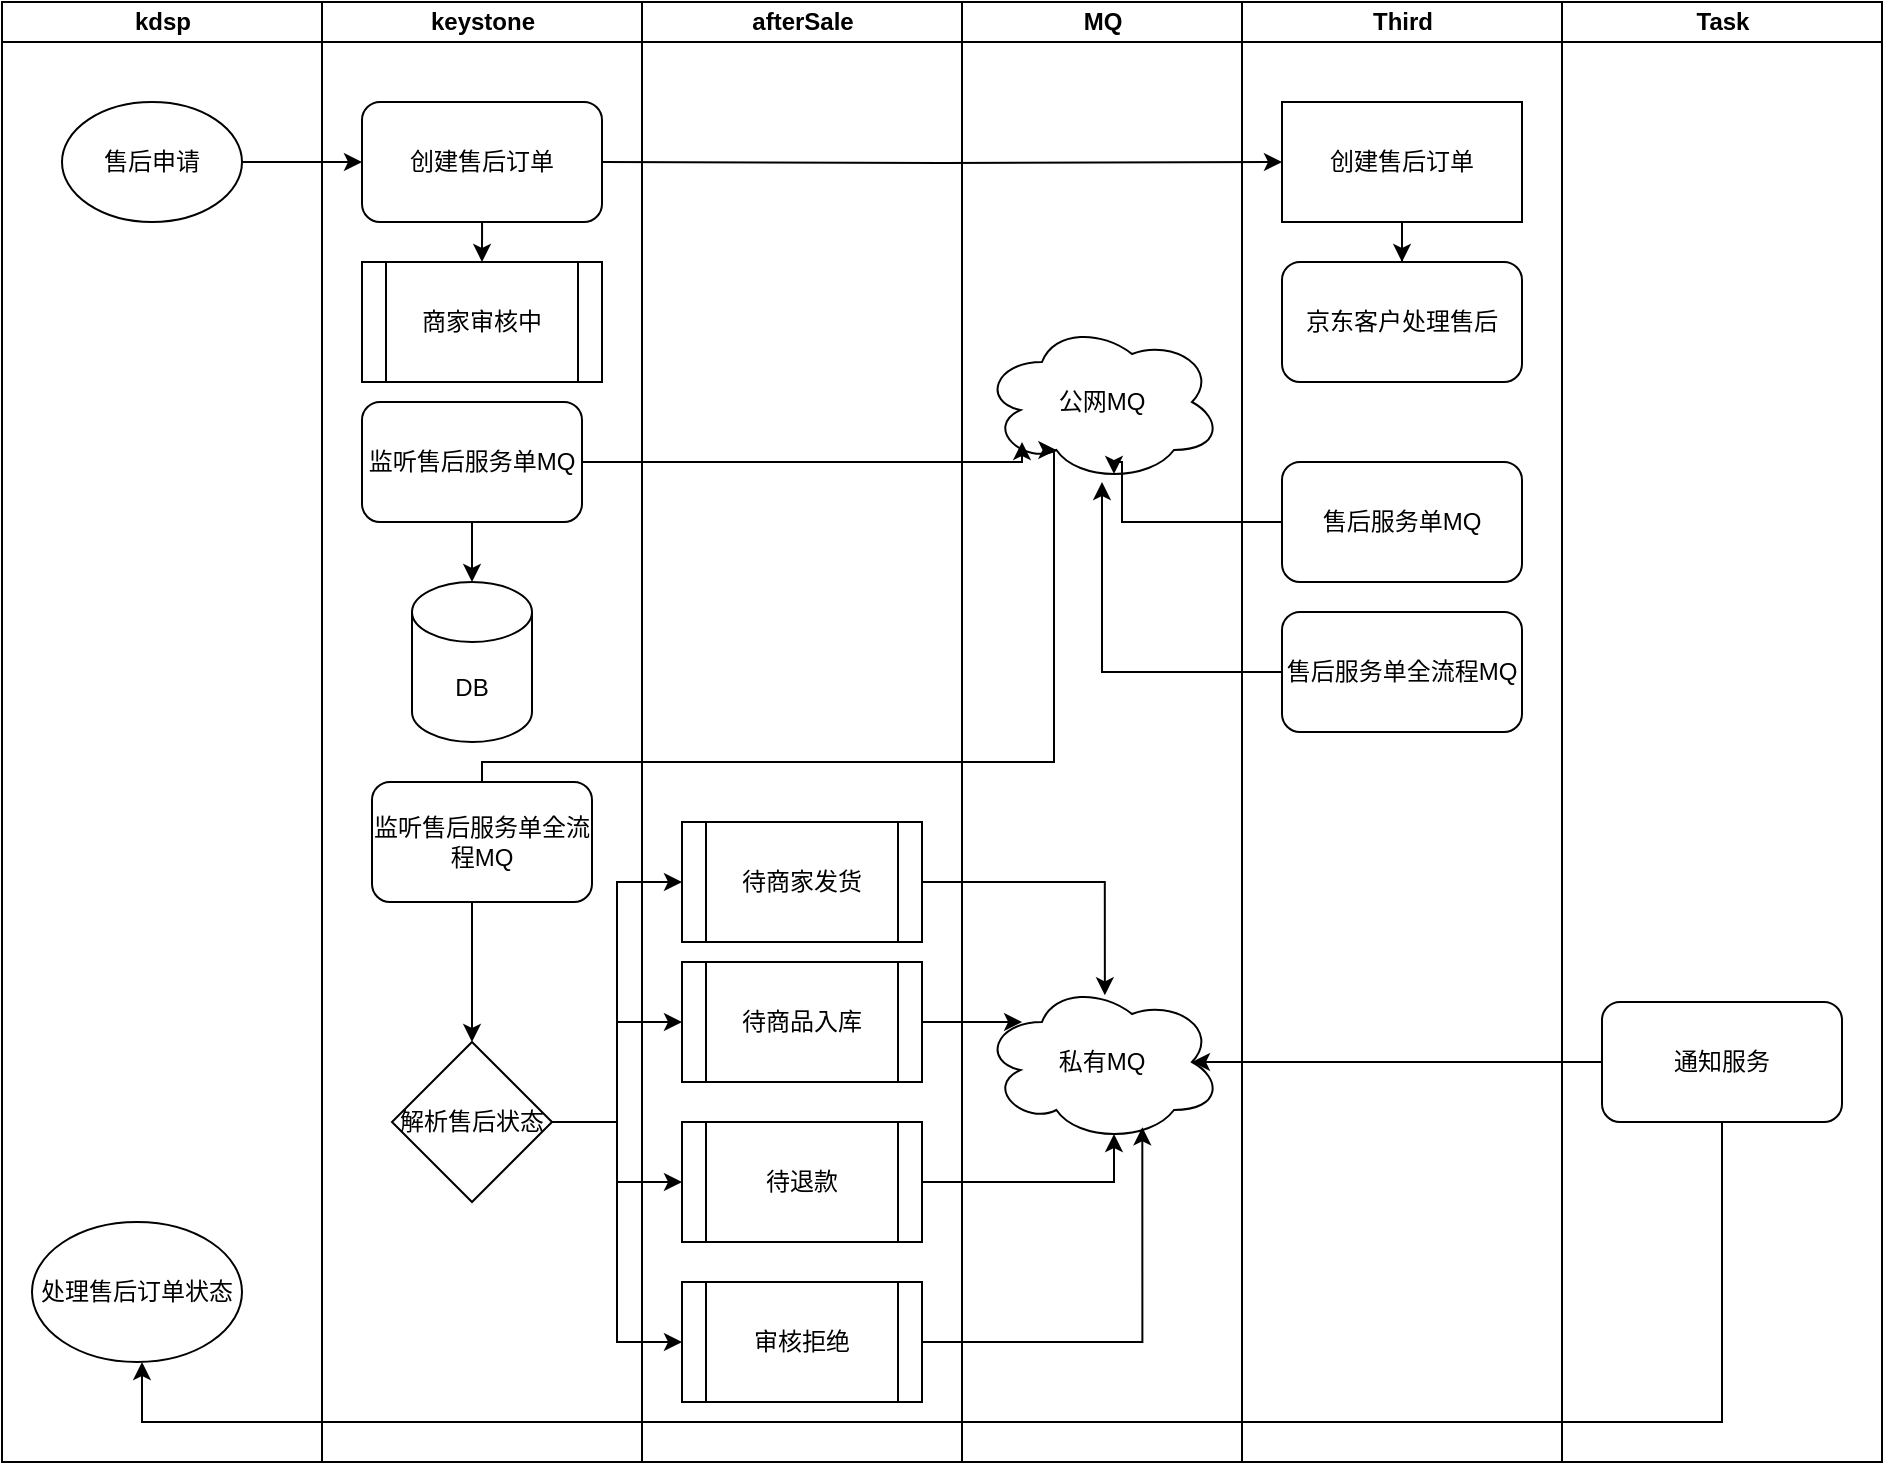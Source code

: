 <mxfile version="17.1.3" type="github"><diagram name="Page-1" id="74e2e168-ea6b-b213-b513-2b3c1d86103e"><mxGraphModel dx="949" dy="471" grid="1" gridSize="10" guides="1" tooltips="1" connect="1" arrows="1" fold="1" page="1" pageScale="1" pageWidth="1100" pageHeight="850" background="none" math="0" shadow="0"><root><mxCell id="0"/><mxCell id="1" parent="0"/><mxCell id="Qr9sjmGaXxBOozOUt11O-4" value="MQ" style="swimlane;html=1;startSize=20;" vertex="1" parent="1"><mxGeometry x="1140" y="60" width="140" height="730" as="geometry"><mxRectangle x="480" y="20" width="30" height="730" as="alternateBounds"/></mxGeometry></mxCell><mxCell id="77e6c97f196da883-4" value="afterSale" style="swimlane;html=1;startSize=20;" parent="Qr9sjmGaXxBOozOUt11O-4" vertex="1"><mxGeometry x="-160" width="160" height="730" as="geometry"/></mxCell><mxCell id="Qr9sjmGaXxBOozOUt11O-60" value="待商品入库" style="shape=process;whiteSpace=wrap;html=1;backgroundOutline=1;shadow=0;" vertex="1" parent="77e6c97f196da883-4"><mxGeometry x="20" y="480" width="120" height="60" as="geometry"/></mxCell><mxCell id="Qr9sjmGaXxBOozOUt11O-61" value="待退款" style="shape=process;whiteSpace=wrap;html=1;backgroundOutline=1;shadow=0;" vertex="1" parent="77e6c97f196da883-4"><mxGeometry x="20" y="560" width="120" height="60" as="geometry"/></mxCell><mxCell id="Qr9sjmGaXxBOozOUt11O-62" value="审核拒绝" style="shape=process;whiteSpace=wrap;html=1;backgroundOutline=1;shadow=0;" vertex="1" parent="77e6c97f196da883-4"><mxGeometry x="20" y="640" width="120" height="60" as="geometry"/></mxCell><mxCell id="Qr9sjmGaXxBOozOUt11O-63" value="待商家发货" style="shape=process;whiteSpace=wrap;html=1;backgroundOutline=1;shadow=0;" vertex="1" parent="77e6c97f196da883-4"><mxGeometry x="20" y="410" width="120" height="60" as="geometry"/></mxCell><mxCell id="Qr9sjmGaXxBOozOUt11O-55" value="公网MQ" style="ellipse;shape=cloud;whiteSpace=wrap;html=1;shadow=0;" vertex="1" parent="Qr9sjmGaXxBOozOUt11O-4"><mxGeometry x="10" y="160" width="120" height="80" as="geometry"/></mxCell><mxCell id="Qr9sjmGaXxBOozOUt11O-68" value="私有MQ" style="ellipse;shape=cloud;whiteSpace=wrap;html=1;shadow=0;" vertex="1" parent="Qr9sjmGaXxBOozOUt11O-4"><mxGeometry x="10" y="490" width="120" height="80" as="geometry"/></mxCell><mxCell id="Qr9sjmGaXxBOozOUt11O-69" style="edgeStyle=orthogonalEdgeStyle;rounded=0;orthogonalLoop=1;jettySize=auto;html=1;entryX=0.512;entryY=0.083;entryDx=0;entryDy=0;entryPerimeter=0;" edge="1" parent="Qr9sjmGaXxBOozOUt11O-4" source="Qr9sjmGaXxBOozOUt11O-63" target="Qr9sjmGaXxBOozOUt11O-68"><mxGeometry relative="1" as="geometry"/></mxCell><mxCell id="Qr9sjmGaXxBOozOUt11O-70" style="edgeStyle=orthogonalEdgeStyle;rounded=0;orthogonalLoop=1;jettySize=auto;html=1;entryX=0.167;entryY=0.25;entryDx=0;entryDy=0;entryPerimeter=0;" edge="1" parent="Qr9sjmGaXxBOozOUt11O-4" source="Qr9sjmGaXxBOozOUt11O-60" target="Qr9sjmGaXxBOozOUt11O-68"><mxGeometry relative="1" as="geometry"/></mxCell><mxCell id="Qr9sjmGaXxBOozOUt11O-71" style="edgeStyle=orthogonalEdgeStyle;rounded=0;orthogonalLoop=1;jettySize=auto;html=1;entryX=0.55;entryY=0.95;entryDx=0;entryDy=0;entryPerimeter=0;" edge="1" parent="Qr9sjmGaXxBOozOUt11O-4" source="Qr9sjmGaXxBOozOUt11O-61" target="Qr9sjmGaXxBOozOUt11O-68"><mxGeometry relative="1" as="geometry"><Array as="points"><mxPoint x="76" y="590"/></Array></mxGeometry></mxCell><mxCell id="Qr9sjmGaXxBOozOUt11O-72" style="edgeStyle=orthogonalEdgeStyle;rounded=0;orthogonalLoop=1;jettySize=auto;html=1;entryX=0.668;entryY=0.908;entryDx=0;entryDy=0;entryPerimeter=0;" edge="1" parent="Qr9sjmGaXxBOozOUt11O-4" source="Qr9sjmGaXxBOozOUt11O-62" target="Qr9sjmGaXxBOozOUt11O-68"><mxGeometry relative="1" as="geometry"/></mxCell><mxCell id="77e6c97f196da883-3" value="keystone" style="swimlane;html=1;startSize=20;" parent="1" vertex="1"><mxGeometry x="820" y="60" width="160" height="730" as="geometry"/></mxCell><mxCell id="Qr9sjmGaXxBOozOUt11O-51" value="" style="edgeStyle=orthogonalEdgeStyle;rounded=0;orthogonalLoop=1;jettySize=auto;html=1;entryX=0.5;entryY=0;entryDx=0;entryDy=0;" edge="1" parent="77e6c97f196da883-3"><mxGeometry relative="1" as="geometry"><mxPoint x="80.04" y="105" as="sourcePoint"/><mxPoint x="80" y="130" as="targetPoint"/></mxGeometry></mxCell><mxCell id="Qr9sjmGaXxBOozOUt11O-39" value="" style="edgeStyle=orthogonalEdgeStyle;rounded=0;orthogonalLoop=1;jettySize=auto;html=1;entryX=0.5;entryY=0;entryDx=0;entryDy=0;entryPerimeter=0;" edge="1" parent="77e6c97f196da883-3" source="Qr9sjmGaXxBOozOUt11O-33" target="Qr9sjmGaXxBOozOUt11O-45"><mxGeometry relative="1" as="geometry"><mxPoint x="75" y="305" as="targetPoint"/></mxGeometry></mxCell><mxCell id="Qr9sjmGaXxBOozOUt11O-33" value="监听售后服务单MQ" style="rounded=1;whiteSpace=wrap;html=1;shadow=0;" vertex="1" parent="77e6c97f196da883-3"><mxGeometry x="20" y="200" width="110" height="60" as="geometry"/></mxCell><mxCell id="Qr9sjmGaXxBOozOUt11O-45" value="DB" style="shape=cylinder3;whiteSpace=wrap;html=1;boundedLbl=1;backgroundOutline=1;size=15;shadow=0;" vertex="1" parent="77e6c97f196da883-3"><mxGeometry x="45" y="290" width="60" height="80" as="geometry"/></mxCell><mxCell id="Qr9sjmGaXxBOozOUt11O-46" value="监听售后服务单全流程MQ" style="rounded=1;whiteSpace=wrap;html=1;shadow=0;" vertex="1" parent="77e6c97f196da883-3"><mxGeometry x="25" y="390" width="110" height="60" as="geometry"/></mxCell><mxCell id="Qr9sjmGaXxBOozOUt11O-53" value="&lt;span&gt;创建售后订单&lt;/span&gt;" style="rounded=1;whiteSpace=wrap;html=1;shadow=0;" vertex="1" parent="77e6c97f196da883-3"><mxGeometry x="20" y="50" width="120" height="60" as="geometry"/></mxCell><mxCell id="Qr9sjmGaXxBOozOUt11O-56" value="商家审核中" style="shape=process;whiteSpace=wrap;html=1;backgroundOutline=1;shadow=0;" vertex="1" parent="77e6c97f196da883-3"><mxGeometry x="20" y="130" width="120" height="60" as="geometry"/></mxCell><mxCell id="Qr9sjmGaXxBOozOUt11O-57" value="解析售后状态" style="rhombus;whiteSpace=wrap;html=1;shadow=0;" vertex="1" parent="77e6c97f196da883-3"><mxGeometry x="35" y="520" width="80" height="80" as="geometry"/></mxCell><mxCell id="Qr9sjmGaXxBOozOUt11O-20" value="kdsp" style="swimlane;html=1;startSize=20;shadow=0;" vertex="1" parent="1"><mxGeometry x="660" y="60" width="160" height="730" as="geometry"/></mxCell><mxCell id="Qr9sjmGaXxBOozOUt11O-25" value="售后申请" style="ellipse;whiteSpace=wrap;html=1;shadow=0;" vertex="1" parent="Qr9sjmGaXxBOozOUt11O-20"><mxGeometry x="30" y="50" width="90" height="60" as="geometry"/></mxCell><mxCell id="Qr9sjmGaXxBOozOUt11O-91" value="处理售后订单状态" style="ellipse;whiteSpace=wrap;html=1;shadow=0;" vertex="1" parent="Qr9sjmGaXxBOozOUt11O-20"><mxGeometry x="15" y="610" width="105" height="70" as="geometry"/></mxCell><mxCell id="Qr9sjmGaXxBOozOUt11O-22" value="Third" style="swimlane;html=1;startSize=20;" vertex="1" parent="1"><mxGeometry x="1280" y="60" width="160" height="730" as="geometry"><mxRectangle x="480" y="20" width="30" height="730" as="alternateBounds"/></mxGeometry></mxCell><mxCell id="Qr9sjmGaXxBOozOUt11O-50" value="" style="edgeStyle=orthogonalEdgeStyle;rounded=0;orthogonalLoop=1;jettySize=auto;html=1;" edge="1" parent="Qr9sjmGaXxBOozOUt11O-22" source="Qr9sjmGaXxBOozOUt11O-28" target="Qr9sjmGaXxBOozOUt11O-49"><mxGeometry relative="1" as="geometry"/></mxCell><mxCell id="Qr9sjmGaXxBOozOUt11O-28" value="创建售后订单" style="whiteSpace=wrap;html=1;shadow=0;" vertex="1" parent="Qr9sjmGaXxBOozOUt11O-22"><mxGeometry x="20" y="50" width="120" height="60" as="geometry"/></mxCell><mxCell id="Qr9sjmGaXxBOozOUt11O-40" value="售后服务单MQ" style="rounded=1;whiteSpace=wrap;html=1;shadow=0;" vertex="1" parent="Qr9sjmGaXxBOozOUt11O-22"><mxGeometry x="20" y="230" width="120" height="60" as="geometry"/></mxCell><mxCell id="Qr9sjmGaXxBOozOUt11O-42" value="售后服务单全流程MQ" style="rounded=1;whiteSpace=wrap;html=1;shadow=0;" vertex="1" parent="Qr9sjmGaXxBOozOUt11O-22"><mxGeometry x="20" y="305" width="120" height="60" as="geometry"/></mxCell><mxCell id="Qr9sjmGaXxBOozOUt11O-49" value="京东客户处理售后" style="rounded=1;whiteSpace=wrap;html=1;shadow=0;" vertex="1" parent="Qr9sjmGaXxBOozOUt11O-22"><mxGeometry x="20" y="130" width="120" height="60" as="geometry"/></mxCell><mxCell id="Qr9sjmGaXxBOozOUt11O-27" value="" style="edgeStyle=orthogonalEdgeStyle;rounded=0;orthogonalLoop=1;jettySize=auto;html=1;" edge="1" parent="1" source="Qr9sjmGaXxBOozOUt11O-25"><mxGeometry relative="1" as="geometry"><mxPoint x="840" y="140" as="targetPoint"/></mxGeometry></mxCell><mxCell id="Qr9sjmGaXxBOozOUt11O-29" value="" style="edgeStyle=orthogonalEdgeStyle;rounded=0;orthogonalLoop=1;jettySize=auto;html=1;" edge="1" parent="1" target="Qr9sjmGaXxBOozOUt11O-28"><mxGeometry relative="1" as="geometry"><mxPoint x="960" y="140" as="sourcePoint"/></mxGeometry></mxCell><mxCell id="Qr9sjmGaXxBOozOUt11O-32" style="edgeStyle=orthogonalEdgeStyle;rounded=0;orthogonalLoop=1;jettySize=auto;html=1;exitX=0;exitY=0.5;exitDx=0;exitDy=0;entryX=0.55;entryY=0.95;entryDx=0;entryDy=0;entryPerimeter=0;" edge="1" parent="1" source="Qr9sjmGaXxBOozOUt11O-40" target="Qr9sjmGaXxBOozOUt11O-55"><mxGeometry relative="1" as="geometry"><mxPoint x="1300" y="283" as="sourcePoint"/><mxPoint x="1260" y="320" as="targetPoint"/><Array as="points"><mxPoint x="1220" y="320"/><mxPoint x="1220" y="290"/><mxPoint x="1216" y="290"/></Array></mxGeometry></mxCell><mxCell id="Qr9sjmGaXxBOozOUt11O-34" style="edgeStyle=orthogonalEdgeStyle;rounded=0;orthogonalLoop=1;jettySize=auto;html=1;" edge="1" parent="1" source="Qr9sjmGaXxBOozOUt11O-33"><mxGeometry relative="1" as="geometry"><mxPoint x="1170" y="280" as="targetPoint"/><Array as="points"><mxPoint x="1170" y="290"/></Array></mxGeometry></mxCell><mxCell id="Qr9sjmGaXxBOozOUt11O-43" style="edgeStyle=orthogonalEdgeStyle;rounded=0;orthogonalLoop=1;jettySize=auto;html=1;" edge="1" parent="1" source="Qr9sjmGaXxBOozOUt11O-42" target="Qr9sjmGaXxBOozOUt11O-55"><mxGeometry relative="1" as="geometry"><mxPoint x="1200" y="310" as="targetPoint"/></mxGeometry></mxCell><mxCell id="Qr9sjmGaXxBOozOUt11O-47" style="edgeStyle=orthogonalEdgeStyle;rounded=0;orthogonalLoop=1;jettySize=auto;html=1;entryX=0.31;entryY=0.8;entryDx=0;entryDy=0;entryPerimeter=0;exitX=0.5;exitY=0;exitDx=0;exitDy=0;" edge="1" parent="1" source="Qr9sjmGaXxBOozOUt11O-46" target="Qr9sjmGaXxBOozOUt11O-55"><mxGeometry relative="1" as="geometry"><mxPoint x="1185.78" y="309.44" as="targetPoint"/><Array as="points"><mxPoint x="900" y="440"/><mxPoint x="1186" y="440"/><mxPoint x="1186" y="284"/></Array></mxGeometry></mxCell><mxCell id="Qr9sjmGaXxBOozOUt11O-48" style="edgeStyle=orthogonalEdgeStyle;rounded=0;orthogonalLoop=1;jettySize=auto;html=1;" edge="1" parent="1" source="Qr9sjmGaXxBOozOUt11O-46"><mxGeometry relative="1" as="geometry"><mxPoint x="895" y="580" as="targetPoint"/><Array as="points"><mxPoint x="895" y="530"/><mxPoint x="895" y="530"/></Array></mxGeometry></mxCell><mxCell id="Qr9sjmGaXxBOozOUt11O-64" style="edgeStyle=orthogonalEdgeStyle;rounded=0;orthogonalLoop=1;jettySize=auto;html=1;exitX=1;exitY=0.5;exitDx=0;exitDy=0;entryX=0;entryY=0.5;entryDx=0;entryDy=0;" edge="1" parent="1" source="Qr9sjmGaXxBOozOUt11O-57" target="Qr9sjmGaXxBOozOUt11O-63"><mxGeometry relative="1" as="geometry"/></mxCell><mxCell id="Qr9sjmGaXxBOozOUt11O-65" style="edgeStyle=orthogonalEdgeStyle;rounded=0;orthogonalLoop=1;jettySize=auto;html=1;" edge="1" parent="1" source="Qr9sjmGaXxBOozOUt11O-57" target="Qr9sjmGaXxBOozOUt11O-60"><mxGeometry relative="1" as="geometry"/></mxCell><mxCell id="Qr9sjmGaXxBOozOUt11O-66" style="edgeStyle=orthogonalEdgeStyle;rounded=0;orthogonalLoop=1;jettySize=auto;html=1;entryX=0;entryY=0.5;entryDx=0;entryDy=0;" edge="1" parent="1" source="Qr9sjmGaXxBOozOUt11O-57" target="Qr9sjmGaXxBOozOUt11O-61"><mxGeometry relative="1" as="geometry"/></mxCell><mxCell id="Qr9sjmGaXxBOozOUt11O-67" style="edgeStyle=orthogonalEdgeStyle;rounded=0;orthogonalLoop=1;jettySize=auto;html=1;entryX=0;entryY=0.5;entryDx=0;entryDy=0;" edge="1" parent="1" source="Qr9sjmGaXxBOozOUt11O-57" target="Qr9sjmGaXxBOozOUt11O-62"><mxGeometry relative="1" as="geometry"/></mxCell><mxCell id="Qr9sjmGaXxBOozOUt11O-80" value="Task" style="swimlane;html=1;startSize=20;" vertex="1" parent="1"><mxGeometry x="1440" y="60" width="160" height="730" as="geometry"><mxRectangle x="480" y="20" width="30" height="730" as="alternateBounds"/></mxGeometry></mxCell><mxCell id="Qr9sjmGaXxBOozOUt11O-87" value="通知服务" style="rounded=1;whiteSpace=wrap;html=1;shadow=0;" vertex="1" parent="Qr9sjmGaXxBOozOUt11O-80"><mxGeometry x="20" y="500" width="120" height="60" as="geometry"/></mxCell><mxCell id="Qr9sjmGaXxBOozOUt11O-88" style="edgeStyle=orthogonalEdgeStyle;rounded=0;orthogonalLoop=1;jettySize=auto;html=1;entryX=0.875;entryY=0.5;entryDx=0;entryDy=0;entryPerimeter=0;" edge="1" parent="1" source="Qr9sjmGaXxBOozOUt11O-87" target="Qr9sjmGaXxBOozOUt11O-68"><mxGeometry relative="1" as="geometry"/></mxCell><mxCell id="Qr9sjmGaXxBOozOUt11O-89" style="edgeStyle=orthogonalEdgeStyle;rounded=0;orthogonalLoop=1;jettySize=auto;html=1;exitX=0.5;exitY=1;exitDx=0;exitDy=0;" edge="1" parent="1" source="Qr9sjmGaXxBOozOUt11O-87"><mxGeometry relative="1" as="geometry"><mxPoint x="730" y="740" as="targetPoint"/><Array as="points"><mxPoint x="1520" y="770"/><mxPoint x="730" y="770"/></Array></mxGeometry></mxCell></root></mxGraphModel></diagram></mxfile>
